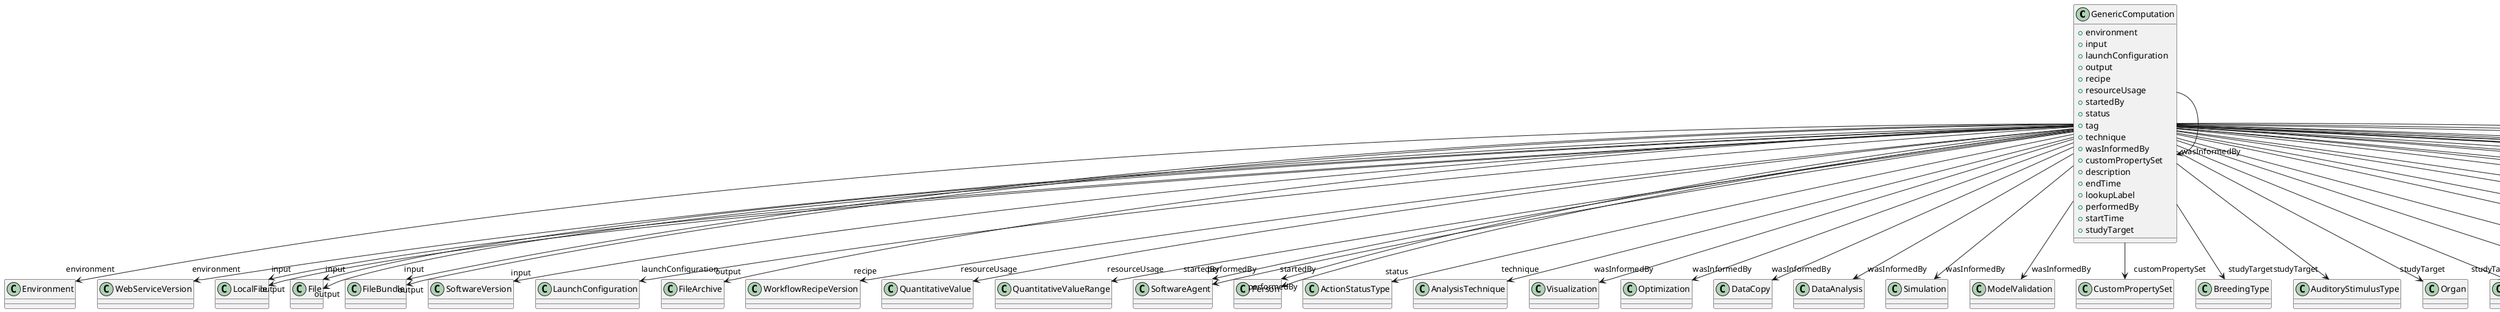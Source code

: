 @startuml
class GenericComputation {
+environment
+input
+launchConfiguration
+output
+recipe
+resourceUsage
+startedBy
+status
+tag
+technique
+wasInformedBy
+customPropertySet
+description
+endTime
+lookupLabel
+performedBy
+startTime
+studyTarget

}
GenericComputation -d-> "environment" Environment
GenericComputation -d-> "environment" WebServiceVersion
GenericComputation -d-> "input" LocalFile
GenericComputation -d-> "input" File
GenericComputation -d-> "input" FileBundle
GenericComputation -d-> "input" SoftwareVersion
GenericComputation -d-> "launchConfiguration" LaunchConfiguration
GenericComputation -d-> "output" LocalFile
GenericComputation -d-> "output" File
GenericComputation -d-> "output" FileArchive
GenericComputation -d-> "output" FileBundle
GenericComputation -d-> "recipe" WorkflowRecipeVersion
GenericComputation -d-> "resourceUsage" QuantitativeValue
GenericComputation -d-> "resourceUsage" QuantitativeValueRange
GenericComputation -d-> "startedBy" SoftwareAgent
GenericComputation -d-> "startedBy" Person
GenericComputation -d-> "status" ActionStatusType
GenericComputation -d-> "technique" AnalysisTechnique
GenericComputation -d-> "wasInformedBy" Visualization
GenericComputation -d-> "wasInformedBy" GenericComputation
GenericComputation -d-> "wasInformedBy" Optimization
GenericComputation -d-> "wasInformedBy" DataCopy
GenericComputation -d-> "wasInformedBy" DataAnalysis
GenericComputation -d-> "wasInformedBy" Simulation
GenericComputation -d-> "wasInformedBy" ModelValidation
GenericComputation -d-> "customPropertySet" CustomPropertySet
GenericComputation -d-> "performedBy" SoftwareAgent
GenericComputation -d-> "performedBy" Person
GenericComputation -d-> "studyTarget" BreedingType
GenericComputation -d-> "studyTarget" AuditoryStimulusType
GenericComputation -d-> "studyTarget" Organ
GenericComputation -d-> "studyTarget" OrganismSubstance
GenericComputation -d-> "studyTarget" Handedness
GenericComputation -d-> "studyTarget" UBERONParcellation
GenericComputation -d-> "studyTarget" BiologicalSex
GenericComputation -d-> "studyTarget" TermSuggestion
GenericComputation -d-> "studyTarget" MolecularEntity
GenericComputation -d-> "studyTarget" GeneticStrainType
GenericComputation -d-> "studyTarget" CellCultureType
GenericComputation -d-> "studyTarget" SubcellularEntity
GenericComputation -d-> "studyTarget" TactileStimulusType
GenericComputation -d-> "studyTarget" VisualStimulusType
GenericComputation -d-> "studyTarget" ElectricalStimulusType
GenericComputation -d-> "studyTarget" Species
GenericComputation -d-> "studyTarget" OpticalStimulusType
GenericComputation -d-> "studyTarget" Disease
GenericComputation -d-> "studyTarget" CellType
GenericComputation -d-> "studyTarget" OlfactoryStimulusType
GenericComputation -d-> "studyTarget" GustatoryStimulusType
GenericComputation -d-> "studyTarget" DiseaseModel
GenericComputation -d-> "studyTarget" BiologicalOrder
GenericComputation -d-> "studyTarget" OrganismSystem
GenericComputation -d-> "studyTarget" ParcellationEntityVersion
GenericComputation -d-> "studyTarget" CustomAnatomicalEntity

@enduml